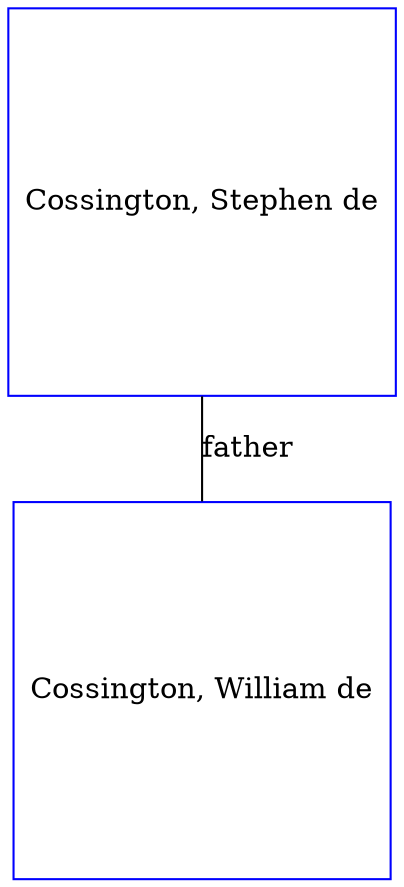 digraph D {
    edge [dir=none];    node [shape=box];    "017649"   [label="Cossington, William de", shape=box, regular=1, color="blue"] ;
"011640"   [label="Cossington, Stephen de", shape=box, regular=1, color="blue"] ;
011640->017649 [label="father",arrowsize=0.0]; 
}